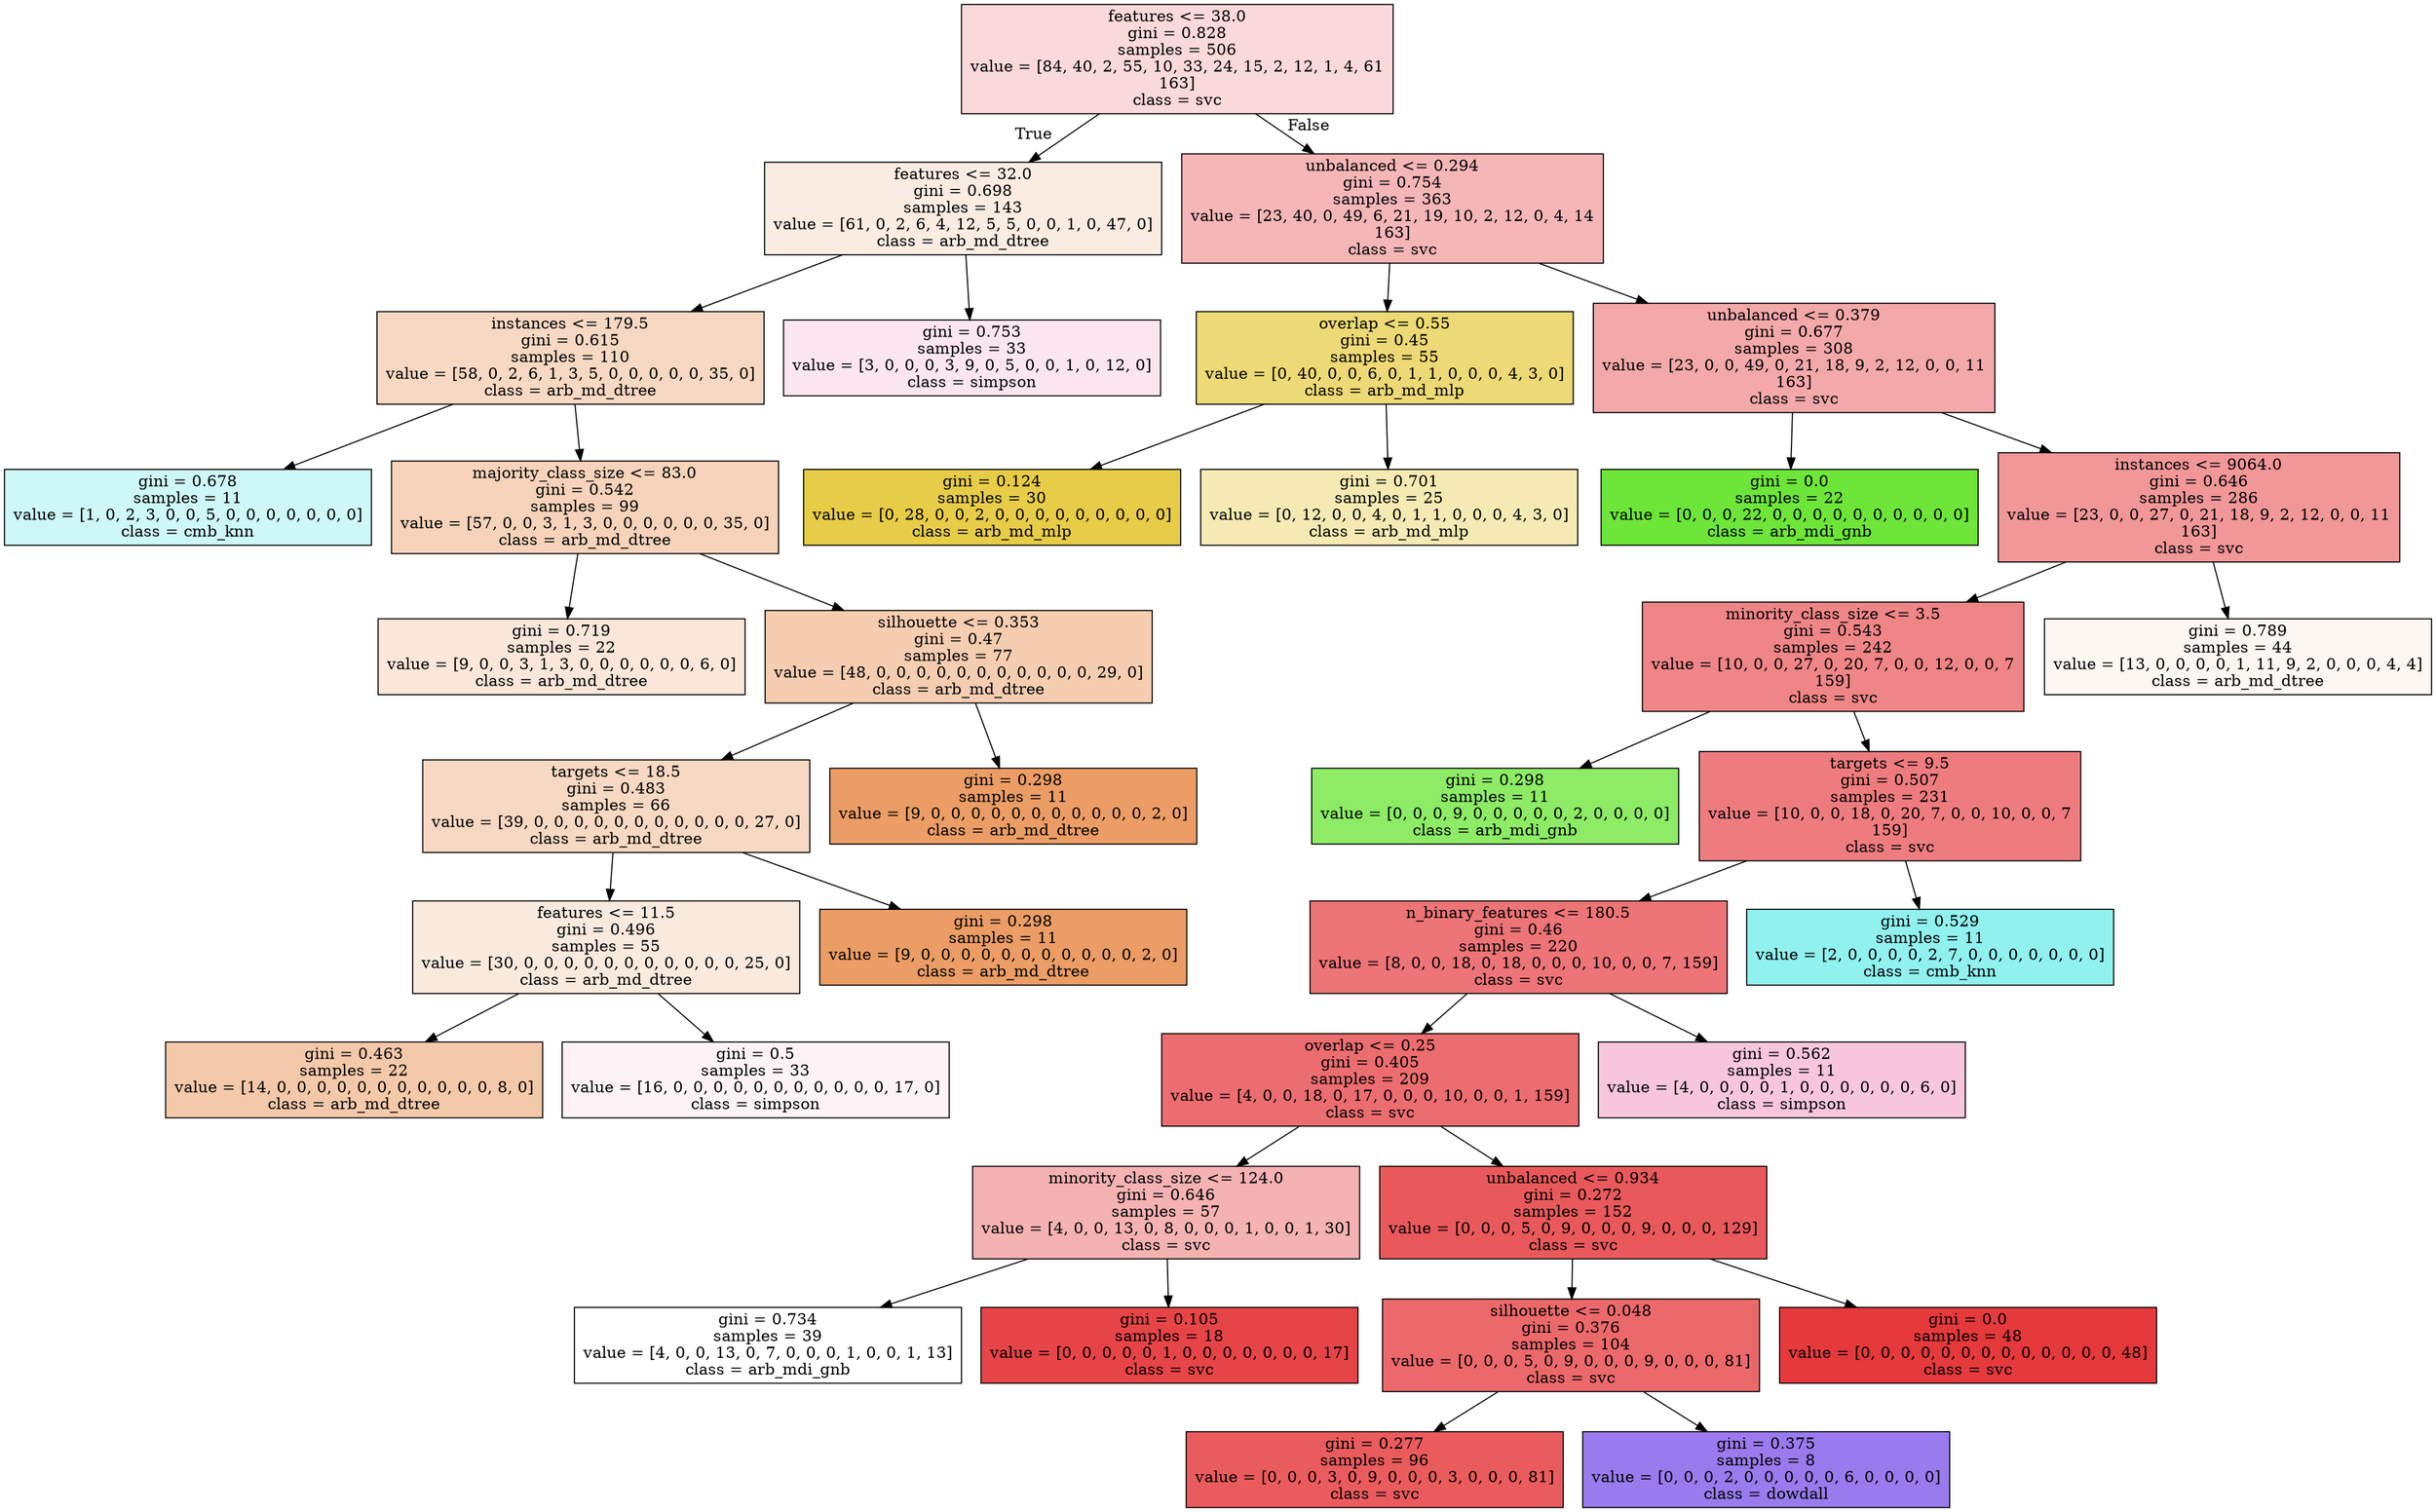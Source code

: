 digraph Tree {
node [shape=box, style="filled", color="black"] ;
0 [label="features <= 38.0\ngini = 0.828\nsamples = 506\nvalue = [84, 40, 2, 55, 10, 33, 24, 15, 2, 12, 1, 4, 61\n163]\nclass = svc", fillcolor="#e5393c30"] ;
1 [label="features <= 32.0\ngini = 0.698\nsamples = 143\nvalue = [61, 0, 2, 6, 4, 12, 5, 5, 0, 0, 1, 0, 47, 0]\nclass = arb_md_dtree", fillcolor="#e5813925"] ;
0 -> 1 [labeldistance=2.5, labelangle=45, headlabel="True"] ;
2 [label="instances <= 179.5\ngini = 0.615\nsamples = 110\nvalue = [58, 0, 2, 6, 1, 3, 5, 0, 0, 0, 0, 0, 35, 0]\nclass = arb_md_dtree", fillcolor="#e581394e"] ;
1 -> 2 ;
3 [label="gini = 0.678\nsamples = 11\nvalue = [1, 0, 2, 3, 0, 0, 5, 0, 0, 0, 0, 0, 0, 0]\nclass = cmb_knn", fillcolor="#39e5e240"] ;
2 -> 3 ;
4 [label="majority_class_size <= 83.0\ngini = 0.542\nsamples = 99\nvalue = [57, 0, 0, 3, 1, 3, 0, 0, 0, 0, 0, 0, 35, 0]\nclass = arb_md_dtree", fillcolor="#e5813958"] ;
2 -> 4 ;
5 [label="gini = 0.719\nsamples = 22\nvalue = [9, 0, 0, 3, 1, 3, 0, 0, 0, 0, 0, 0, 6, 0]\nclass = arb_md_dtree", fillcolor="#e5813930"] ;
4 -> 5 ;
6 [label="silhouette <= 0.353\ngini = 0.47\nsamples = 77\nvalue = [48, 0, 0, 0, 0, 0, 0, 0, 0, 0, 0, 0, 29, 0]\nclass = arb_md_dtree", fillcolor="#e5813965"] ;
4 -> 6 ;
7 [label="targets <= 18.5\ngini = 0.483\nsamples = 66\nvalue = [39, 0, 0, 0, 0, 0, 0, 0, 0, 0, 0, 0, 27, 0]\nclass = arb_md_dtree", fillcolor="#e581394e"] ;
6 -> 7 ;
8 [label="features <= 11.5\ngini = 0.496\nsamples = 55\nvalue = [30, 0, 0, 0, 0, 0, 0, 0, 0, 0, 0, 0, 25, 0]\nclass = arb_md_dtree", fillcolor="#e581392a"] ;
7 -> 8 ;
9 [label="gini = 0.463\nsamples = 22\nvalue = [14, 0, 0, 0, 0, 0, 0, 0, 0, 0, 0, 0, 8, 0]\nclass = arb_md_dtree", fillcolor="#e581396d"] ;
8 -> 9 ;
10 [label="gini = 0.5\nsamples = 33\nvalue = [16, 0, 0, 0, 0, 0, 0, 0, 0, 0, 0, 0, 17, 0]\nclass = simpson", fillcolor="#e539860f"] ;
8 -> 10 ;
11 [label="gini = 0.298\nsamples = 11\nvalue = [9, 0, 0, 0, 0, 0, 0, 0, 0, 0, 0, 0, 2, 0]\nclass = arb_md_dtree", fillcolor="#e58139c6"] ;
7 -> 11 ;
12 [label="gini = 0.298\nsamples = 11\nvalue = [9, 0, 0, 0, 0, 0, 0, 0, 0, 0, 0, 0, 2, 0]\nclass = arb_md_dtree", fillcolor="#e58139c6"] ;
6 -> 12 ;
13 [label="gini = 0.753\nsamples = 33\nvalue = [3, 0, 0, 0, 3, 9, 0, 5, 0, 0, 1, 0, 12, 0]\nclass = simpson", fillcolor="#e5398620"] ;
1 -> 13 ;
14 [label="unbalanced <= 0.294\ngini = 0.754\nsamples = 363\nvalue = [23, 40, 0, 49, 6, 21, 19, 10, 2, 12, 0, 4, 14\n163]\nclass = svc", fillcolor="#e5393c5d"] ;
0 -> 14 [labeldistance=2.5, labelangle=-45, headlabel="False"] ;
15 [label="overlap <= 0.55\ngini = 0.45\nsamples = 55\nvalue = [0, 40, 0, 0, 6, 0, 1, 1, 0, 0, 0, 4, 3, 0]\nclass = arb_md_mlp", fillcolor="#e5c839b1"] ;
14 -> 15 ;
16 [label="gini = 0.124\nsamples = 30\nvalue = [0, 28, 0, 0, 2, 0, 0, 0, 0, 0, 0, 0, 0, 0]\nclass = arb_md_mlp", fillcolor="#e5c839ed"] ;
15 -> 16 ;
17 [label="gini = 0.701\nsamples = 25\nvalue = [0, 12, 0, 0, 4, 0, 1, 1, 0, 0, 0, 4, 3, 0]\nclass = arb_md_mlp", fillcolor="#e5c83961"] ;
15 -> 17 ;
18 [label="unbalanced <= 0.379\ngini = 0.677\nsamples = 308\nvalue = [23, 0, 0, 49, 0, 21, 18, 9, 2, 12, 0, 0, 11\n163]\nclass = svc", fillcolor="#e5393c70"] ;
14 -> 18 ;
19 [label="gini = 0.0\nsamples = 22\nvalue = [0, 0, 0, 22, 0, 0, 0, 0, 0, 0, 0, 0, 0, 0]\nclass = arb_mdi_gnb", fillcolor="#6de539ff"] ;
18 -> 19 ;
20 [label="instances <= 9064.0\ngini = 0.646\nsamples = 286\nvalue = [23, 0, 0, 27, 0, 21, 18, 9, 2, 12, 0, 0, 11\n163]\nclass = svc", fillcolor="#e5393c86"] ;
18 -> 20 ;
21 [label="minority_class_size <= 3.5\ngini = 0.543\nsamples = 242\nvalue = [10, 0, 0, 27, 0, 20, 7, 0, 0, 12, 0, 0, 7\n159]\nclass = svc", fillcolor="#e5393c9d"] ;
20 -> 21 ;
22 [label="gini = 0.298\nsamples = 11\nvalue = [0, 0, 0, 9, 0, 0, 0, 0, 0, 2, 0, 0, 0, 0]\nclass = arb_mdi_gnb", fillcolor="#6de539c6"] ;
21 -> 22 ;
23 [label="targets <= 9.5\ngini = 0.507\nsamples = 231\nvalue = [10, 0, 0, 18, 0, 20, 7, 0, 0, 10, 0, 0, 7\n159]\nclass = svc", fillcolor="#e5393ca8"] ;
21 -> 23 ;
24 [label="n_binary_features <= 180.5\ngini = 0.46\nsamples = 220\nvalue = [8, 0, 0, 18, 0, 18, 0, 0, 0, 10, 0, 0, 7, 159]\nclass = svc", fillcolor="#e5393cb2"] ;
23 -> 24 ;
25 [label="overlap <= 0.25\ngini = 0.405\nsamples = 209\nvalue = [4, 0, 0, 18, 0, 17, 0, 0, 0, 10, 0, 0, 1, 159]\nclass = svc", fillcolor="#e5393cbc"] ;
24 -> 25 ;
26 [label="minority_class_size <= 124.0\ngini = 0.646\nsamples = 57\nvalue = [4, 0, 0, 13, 0, 8, 0, 0, 0, 1, 0, 0, 1, 30]\nclass = svc", fillcolor="#e5393c63"] ;
25 -> 26 ;
27 [label="gini = 0.734\nsamples = 39\nvalue = [4, 0, 0, 13, 0, 7, 0, 0, 0, 1, 0, 0, 1, 13]\nclass = arb_mdi_gnb", fillcolor="#6de53900"] ;
26 -> 27 ;
28 [label="gini = 0.105\nsamples = 18\nvalue = [0, 0, 0, 0, 0, 1, 0, 0, 0, 0, 0, 0, 0, 17]\nclass = svc", fillcolor="#e5393cf0"] ;
26 -> 28 ;
29 [label="unbalanced <= 0.934\ngini = 0.272\nsamples = 152\nvalue = [0, 0, 0, 5, 0, 9, 0, 0, 0, 9, 0, 0, 0, 129]\nclass = svc", fillcolor="#e5393cd6"] ;
25 -> 29 ;
30 [label="silhouette <= 0.048\ngini = 0.376\nsamples = 104\nvalue = [0, 0, 0, 5, 0, 9, 0, 0, 0, 9, 0, 0, 0, 81]\nclass = svc", fillcolor="#e5393cc1"] ;
29 -> 30 ;
31 [label="gini = 0.277\nsamples = 96\nvalue = [0, 0, 0, 3, 0, 9, 0, 0, 0, 3, 0, 0, 0, 81]\nclass = svc", fillcolor="#e5393cd3"] ;
30 -> 31 ;
32 [label="gini = 0.375\nsamples = 8\nvalue = [0, 0, 0, 2, 0, 0, 0, 0, 0, 6, 0, 0, 0, 0]\nclass = dowdall", fillcolor="#6739e5aa"] ;
30 -> 32 ;
33 [label="gini = 0.0\nsamples = 48\nvalue = [0, 0, 0, 0, 0, 0, 0, 0, 0, 0, 0, 0, 0, 48]\nclass = svc", fillcolor="#e5393cff"] ;
29 -> 33 ;
34 [label="gini = 0.562\nsamples = 11\nvalue = [4, 0, 0, 0, 0, 1, 0, 0, 0, 0, 0, 0, 6, 0]\nclass = simpson", fillcolor="#e5398649"] ;
24 -> 34 ;
35 [label="gini = 0.529\nsamples = 11\nvalue = [2, 0, 0, 0, 0, 2, 7, 0, 0, 0, 0, 0, 0, 0]\nclass = cmb_knn", fillcolor="#39e5e28e"] ;
23 -> 35 ;
36 [label="gini = 0.789\nsamples = 44\nvalue = [13, 0, 0, 0, 0, 1, 11, 9, 2, 0, 0, 0, 4, 4]\nclass = arb_md_dtree", fillcolor="#e581390f"] ;
20 -> 36 ;
}